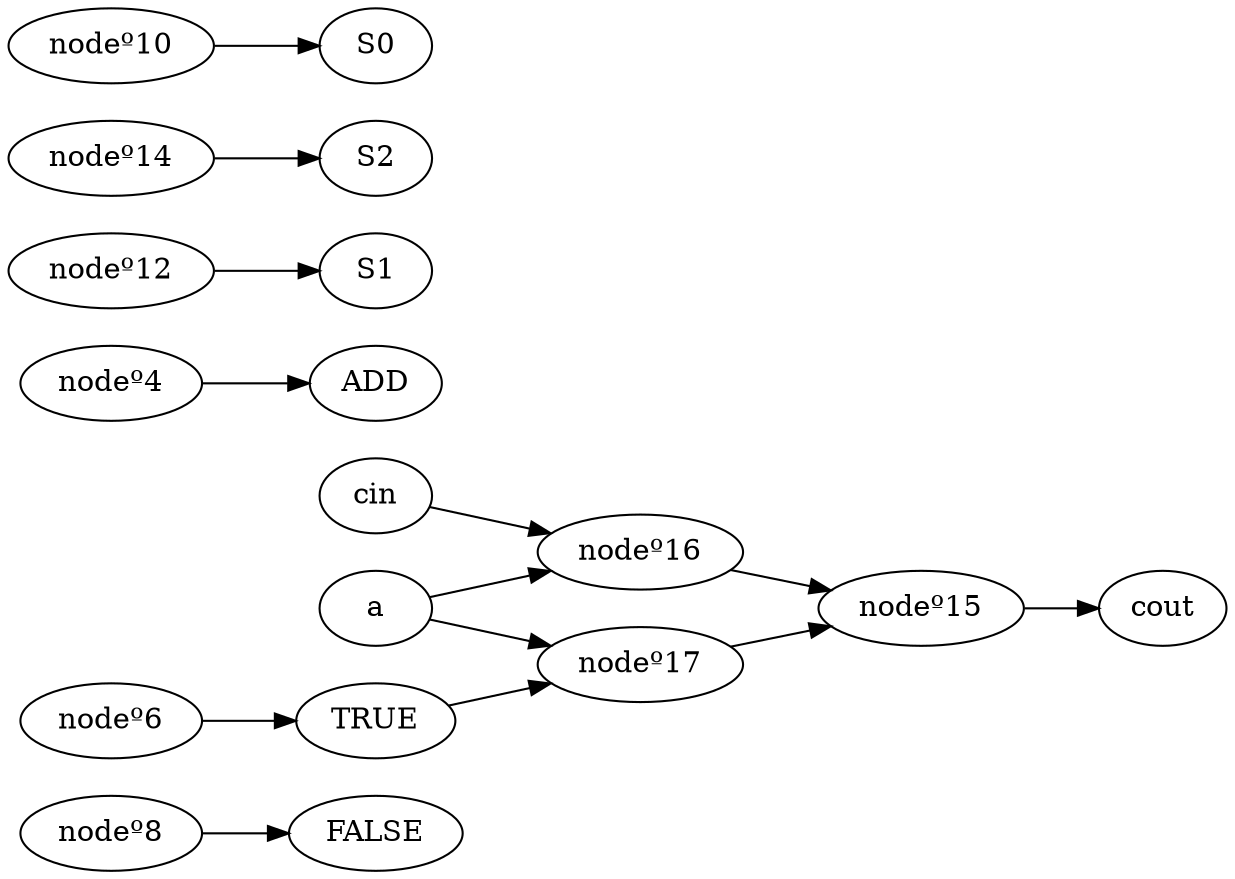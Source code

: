 digraph  {
 rankdir=LR;
nodeº8 -> {FALSE }
a -> {nodeº16 nodeº17 }
ADD -> {}
cout -> {}
cin -> {nodeº16 }
TRUE -> {nodeº17 }
nodeº12 -> {S1 }
nodeº14 -> {S2 }
nodeº16 -> {nodeº15 }
nodeº15 -> {cout }
nodeº17 -> {nodeº15 }
FALSE -> {}
nodeº4 -> {ADD }
S0 -> {}
nodeº6 -> {TRUE }
nodeº10 -> {S0 }
S1 -> {}
S2 -> {}
}

